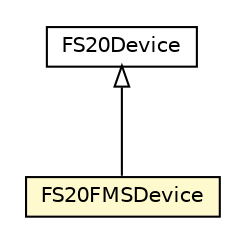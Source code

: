 #!/usr/local/bin/dot
#
# Class diagram 
# Generated by UMLGraph version R5_6-24-gf6e263 (http://www.umlgraph.org/)
#

digraph G {
	edge [fontname="Helvetica",fontsize=10,labelfontname="Helvetica",labelfontsize=10];
	node [fontname="Helvetica",fontsize=10,shape=plaintext];
	nodesep=0.25;
	ranksep=0.5;
	// org.universAAL.lddi.fs20.devicemodel.FS20FMSDevice
	c4056639 [label=<<table title="org.universAAL.lddi.fs20.devicemodel.FS20FMSDevice" border="0" cellborder="1" cellspacing="0" cellpadding="2" port="p" bgcolor="lemonChiffon" href="./FS20FMSDevice.html">
		<tr><td><table border="0" cellspacing="0" cellpadding="1">
<tr><td align="center" balign="center"> FS20FMSDevice </td></tr>
		</table></td></tr>
		</table>>, URL="./FS20FMSDevice.html", fontname="Helvetica", fontcolor="black", fontsize=10.0];
	// org.universAAL.lddi.fs20.devicemodel.FS20Device
	c4056642 [label=<<table title="org.universAAL.lddi.fs20.devicemodel.FS20Device" border="0" cellborder="1" cellspacing="0" cellpadding="2" port="p" href="./FS20Device.html">
		<tr><td><table border="0" cellspacing="0" cellpadding="1">
<tr><td align="center" balign="center"> FS20Device </td></tr>
		</table></td></tr>
		</table>>, URL="./FS20Device.html", fontname="Helvetica", fontcolor="black", fontsize=10.0];
	//org.universAAL.lddi.fs20.devicemodel.FS20FMSDevice extends org.universAAL.lddi.fs20.devicemodel.FS20Device
	c4056642:p -> c4056639:p [dir=back,arrowtail=empty];
}

